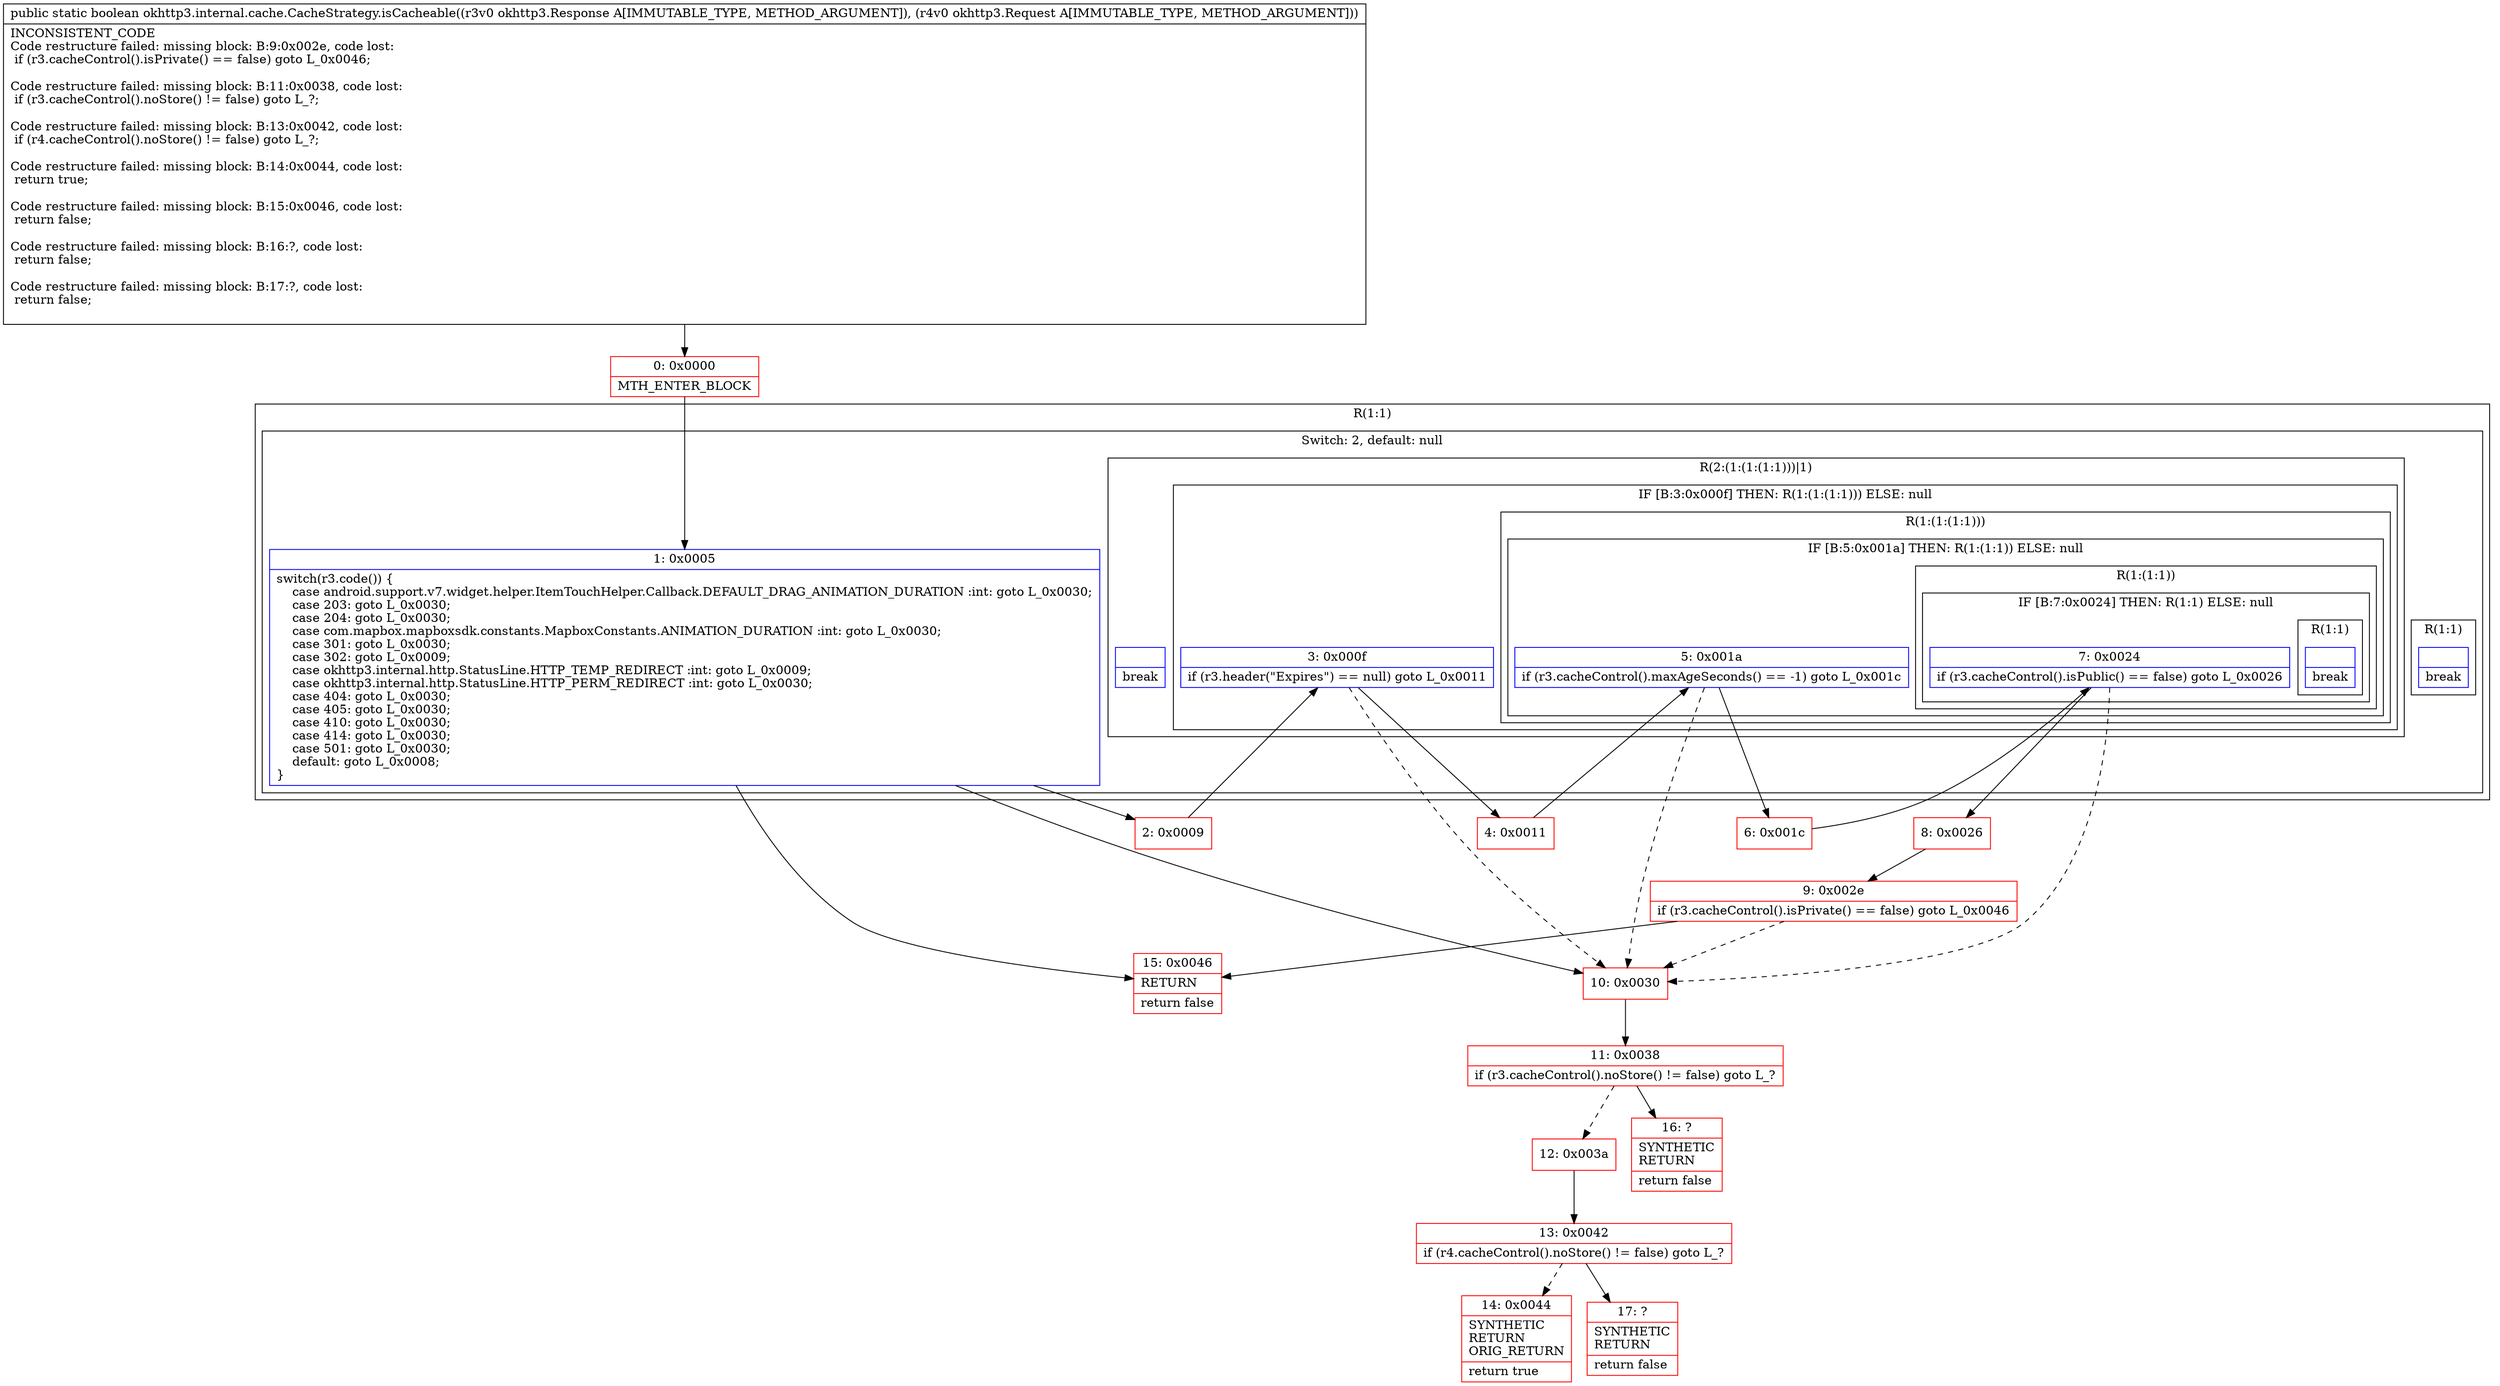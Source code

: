 digraph "CFG forokhttp3.internal.cache.CacheStrategy.isCacheable(Lokhttp3\/Response;Lokhttp3\/Request;)Z" {
subgraph cluster_Region_1521833961 {
label = "R(1:1)";
node [shape=record,color=blue];
subgraph cluster_SwitchRegion_1334264649 {
label = "Switch: 2, default: null";
node [shape=record,color=blue];
Node_1 [shape=record,label="{1\:\ 0x0005|switch(r3.code()) \{\l    case android.support.v7.widget.helper.ItemTouchHelper.Callback.DEFAULT_DRAG_ANIMATION_DURATION :int: goto L_0x0030;\l    case 203: goto L_0x0030;\l    case 204: goto L_0x0030;\l    case com.mapbox.mapboxsdk.constants.MapboxConstants.ANIMATION_DURATION :int: goto L_0x0030;\l    case 301: goto L_0x0030;\l    case 302: goto L_0x0009;\l    case okhttp3.internal.http.StatusLine.HTTP_TEMP_REDIRECT :int: goto L_0x0009;\l    case okhttp3.internal.http.StatusLine.HTTP_PERM_REDIRECT :int: goto L_0x0030;\l    case 404: goto L_0x0030;\l    case 405: goto L_0x0030;\l    case 410: goto L_0x0030;\l    case 414: goto L_0x0030;\l    case 501: goto L_0x0030;\l    default: goto L_0x0008;\l\}\l}"];
subgraph cluster_Region_1981569786 {
label = "R(1:1)";
node [shape=record,color=blue];
Node_InsnContainer_884286692 [shape=record,label="{|break\l}"];
}
subgraph cluster_Region_1146038148 {
label = "R(2:(1:(1:(1:1)))|1)";
node [shape=record,color=blue];
subgraph cluster_IfRegion_824686927 {
label = "IF [B:3:0x000f] THEN: R(1:(1:(1:1))) ELSE: null";
node [shape=record,color=blue];
Node_3 [shape=record,label="{3\:\ 0x000f|if (r3.header(\"Expires\") == null) goto L_0x0011\l}"];
subgraph cluster_Region_628682267 {
label = "R(1:(1:(1:1)))";
node [shape=record,color=blue];
subgraph cluster_IfRegion_955743316 {
label = "IF [B:5:0x001a] THEN: R(1:(1:1)) ELSE: null";
node [shape=record,color=blue];
Node_5 [shape=record,label="{5\:\ 0x001a|if (r3.cacheControl().maxAgeSeconds() == \-1) goto L_0x001c\l}"];
subgraph cluster_Region_96014281 {
label = "R(1:(1:1))";
node [shape=record,color=blue];
subgraph cluster_IfRegion_165159920 {
label = "IF [B:7:0x0024] THEN: R(1:1) ELSE: null";
node [shape=record,color=blue];
Node_7 [shape=record,label="{7\:\ 0x0024|if (r3.cacheControl().isPublic() == false) goto L_0x0026\l}"];
subgraph cluster_Region_1798442214 {
label = "R(1:1)";
node [shape=record,color=blue];
Node_InsnContainer_1755629576 [shape=record,label="{|break\l}"];
}
}
}
}
}
}
Node_InsnContainer_632182162 [shape=record,label="{|break\l}"];
}
}
}
Node_0 [shape=record,color=red,label="{0\:\ 0x0000|MTH_ENTER_BLOCK\l}"];
Node_2 [shape=record,color=red,label="{2\:\ 0x0009}"];
Node_4 [shape=record,color=red,label="{4\:\ 0x0011}"];
Node_6 [shape=record,color=red,label="{6\:\ 0x001c}"];
Node_8 [shape=record,color=red,label="{8\:\ 0x0026}"];
Node_9 [shape=record,color=red,label="{9\:\ 0x002e|if (r3.cacheControl().isPrivate() == false) goto L_0x0046\l}"];
Node_10 [shape=record,color=red,label="{10\:\ 0x0030}"];
Node_11 [shape=record,color=red,label="{11\:\ 0x0038|if (r3.cacheControl().noStore() != false) goto L_?\l}"];
Node_12 [shape=record,color=red,label="{12\:\ 0x003a}"];
Node_13 [shape=record,color=red,label="{13\:\ 0x0042|if (r4.cacheControl().noStore() != false) goto L_?\l}"];
Node_14 [shape=record,color=red,label="{14\:\ 0x0044|SYNTHETIC\lRETURN\lORIG_RETURN\l|return true\l}"];
Node_15 [shape=record,color=red,label="{15\:\ 0x0046|RETURN\l|return false\l}"];
Node_16 [shape=record,color=red,label="{16\:\ ?|SYNTHETIC\lRETURN\l|return false\l}"];
Node_17 [shape=record,color=red,label="{17\:\ ?|SYNTHETIC\lRETURN\l|return false\l}"];
MethodNode[shape=record,label="{public static boolean okhttp3.internal.cache.CacheStrategy.isCacheable((r3v0 okhttp3.Response A[IMMUTABLE_TYPE, METHOD_ARGUMENT]), (r4v0 okhttp3.Request A[IMMUTABLE_TYPE, METHOD_ARGUMENT]))  | INCONSISTENT_CODE\lCode restructure failed: missing block: B:9:0x002e, code lost:\l    if (r3.cacheControl().isPrivate() == false) goto L_0x0046;\l\lCode restructure failed: missing block: B:11:0x0038, code lost:\l    if (r3.cacheControl().noStore() != false) goto L_?;\l\lCode restructure failed: missing block: B:13:0x0042, code lost:\l    if (r4.cacheControl().noStore() != false) goto L_?;\l\lCode restructure failed: missing block: B:14:0x0044, code lost:\l    return true;\l\lCode restructure failed: missing block: B:15:0x0046, code lost:\l    return false;\l\lCode restructure failed: missing block: B:16:?, code lost:\l    return false;\l\lCode restructure failed: missing block: B:17:?, code lost:\l    return false;\l\l}"];
MethodNode -> Node_0;
Node_1 -> Node_2;
Node_1 -> Node_10;
Node_1 -> Node_15;
Node_3 -> Node_4;
Node_3 -> Node_10[style=dashed];
Node_5 -> Node_6;
Node_5 -> Node_10[style=dashed];
Node_7 -> Node_8;
Node_7 -> Node_10[style=dashed];
Node_0 -> Node_1;
Node_2 -> Node_3;
Node_4 -> Node_5;
Node_6 -> Node_7;
Node_8 -> Node_9;
Node_9 -> Node_10[style=dashed];
Node_9 -> Node_15;
Node_10 -> Node_11;
Node_11 -> Node_12[style=dashed];
Node_11 -> Node_16;
Node_12 -> Node_13;
Node_13 -> Node_14[style=dashed];
Node_13 -> Node_17;
}

